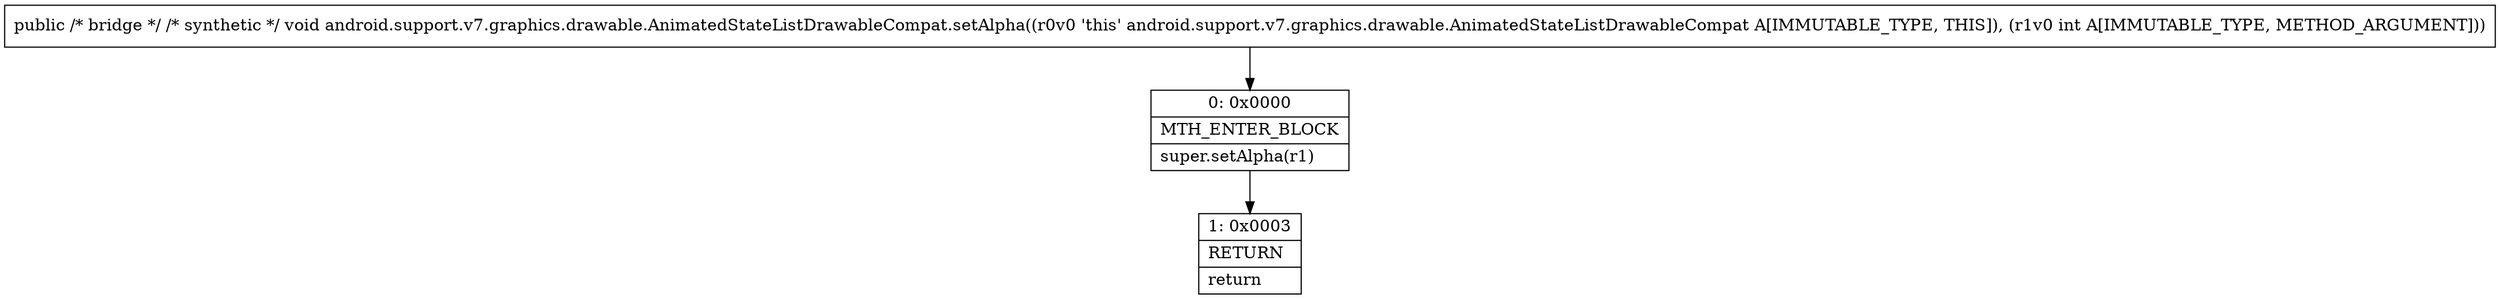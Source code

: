 digraph "CFG forandroid.support.v7.graphics.drawable.AnimatedStateListDrawableCompat.setAlpha(I)V" {
Node_0 [shape=record,label="{0\:\ 0x0000|MTH_ENTER_BLOCK\l|super.setAlpha(r1)\l}"];
Node_1 [shape=record,label="{1\:\ 0x0003|RETURN\l|return\l}"];
MethodNode[shape=record,label="{public \/* bridge *\/ \/* synthetic *\/ void android.support.v7.graphics.drawable.AnimatedStateListDrawableCompat.setAlpha((r0v0 'this' android.support.v7.graphics.drawable.AnimatedStateListDrawableCompat A[IMMUTABLE_TYPE, THIS]), (r1v0 int A[IMMUTABLE_TYPE, METHOD_ARGUMENT])) }"];
MethodNode -> Node_0;
Node_0 -> Node_1;
}

